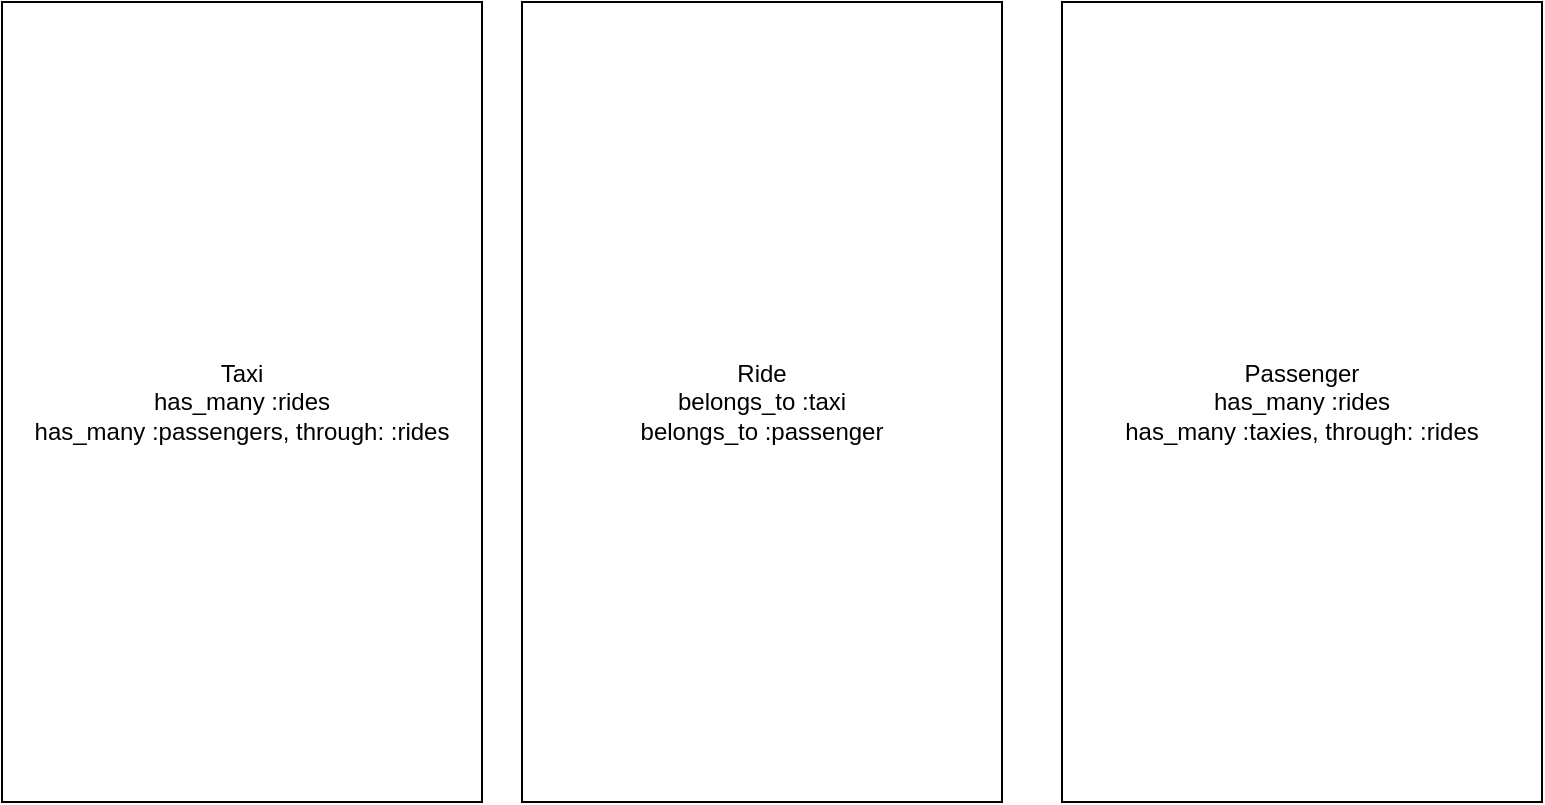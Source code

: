 <mxfile>
    <diagram id="m8NkL1udqCvugFwh6ZR4" name="Page-1">
        <mxGraphModel dx="811" dy="629" grid="1" gridSize="10" guides="1" tooltips="1" connect="1" arrows="1" fold="1" page="1" pageScale="1" pageWidth="850" pageHeight="1100" math="0" shadow="0">
            <root>
                <mxCell id="0"/>
                <mxCell id="1" parent="0"/>
                <mxCell id="2" value="Taxi&lt;br&gt;has_many :rides&lt;br&gt;has_many :passengers, through: :rides" style="whiteSpace=wrap;html=1;" vertex="1" parent="1">
                    <mxGeometry x="40" y="120" width="240" height="400" as="geometry"/>
                </mxCell>
                <mxCell id="3" value="Ride&lt;br&gt;belongs_to :taxi&lt;br&gt;belongs_to :passenger" style="whiteSpace=wrap;html=1;" vertex="1" parent="1">
                    <mxGeometry x="300" y="120" width="240" height="400" as="geometry"/>
                </mxCell>
                <mxCell id="4" value="Passenger&lt;br&gt;has_many :rides&lt;br&gt;has_many :taxies, through: :rides" style="whiteSpace=wrap;html=1;" vertex="1" parent="1">
                    <mxGeometry x="570" y="120" width="240" height="400" as="geometry"/>
                </mxCell>
            </root>
        </mxGraphModel>
    </diagram>
</mxfile>